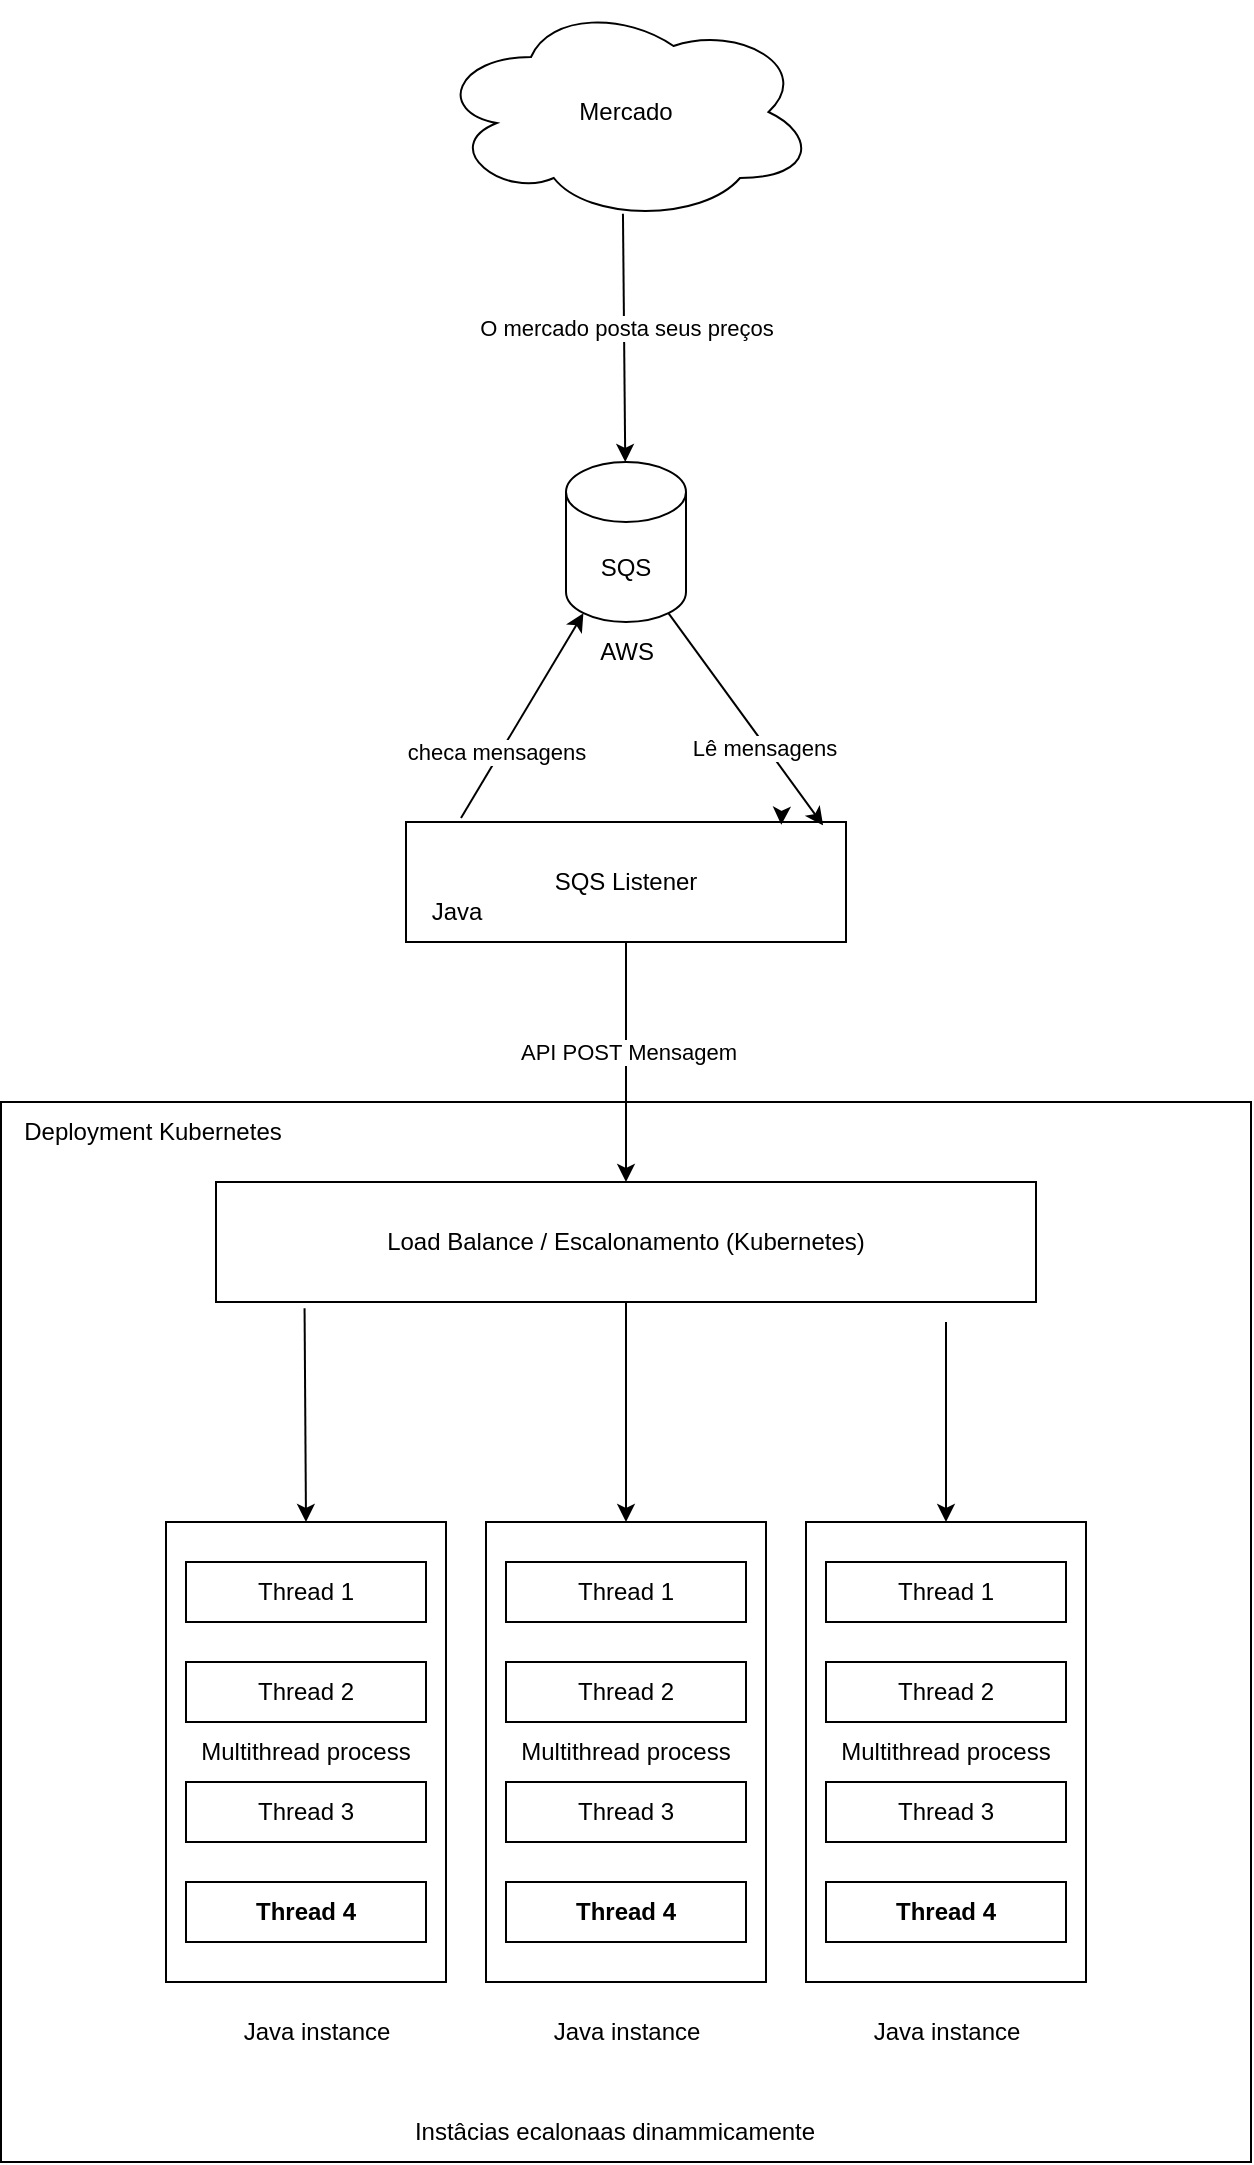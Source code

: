<mxfile version="24.1.0" type="device">
  <diagram name="Página-1" id="Z0M5ct8pKGFRJGwm1SQI">
    <mxGraphModel dx="1434" dy="875" grid="1" gridSize="10" guides="1" tooltips="1" connect="1" arrows="1" fold="1" page="1" pageScale="1" pageWidth="827" pageHeight="1169" math="0" shadow="0">
      <root>
        <mxCell id="0" />
        <mxCell id="1" parent="0" />
        <mxCell id="UKRoAkC1zwuCXs3WV2_v-48" value="" style="rounded=0;whiteSpace=wrap;html=1;" vertex="1" parent="1">
          <mxGeometry x="107.5" y="560" width="625" height="530" as="geometry" />
        </mxCell>
        <mxCell id="UKRoAkC1zwuCXs3WV2_v-1" value="Mercado" style="ellipse;shape=cloud;whiteSpace=wrap;html=1;" vertex="1" parent="1">
          <mxGeometry x="325" y="10" width="190" height="110" as="geometry" />
        </mxCell>
        <mxCell id="UKRoAkC1zwuCXs3WV2_v-3" value="SQS" style="shape=cylinder3;whiteSpace=wrap;html=1;boundedLbl=1;backgroundOutline=1;size=15;" vertex="1" parent="1">
          <mxGeometry x="390" y="240" width="60" height="80" as="geometry" />
        </mxCell>
        <mxCell id="UKRoAkC1zwuCXs3WV2_v-6" value="" style="endArrow=classic;html=1;rounded=0;exitX=0.492;exitY=0.962;exitDx=0;exitDy=0;exitPerimeter=0;" edge="1" parent="1" source="UKRoAkC1zwuCXs3WV2_v-1" target="UKRoAkC1zwuCXs3WV2_v-3">
          <mxGeometry width="50" height="50" relative="1" as="geometry">
            <mxPoint x="390" y="470" as="sourcePoint" />
            <mxPoint x="440" y="410" as="targetPoint" />
          </mxGeometry>
        </mxCell>
        <mxCell id="UKRoAkC1zwuCXs3WV2_v-7" value="O mercado posta seus preços" style="edgeLabel;html=1;align=center;verticalAlign=middle;resizable=0;points=[];" vertex="1" connectable="0" parent="UKRoAkC1zwuCXs3WV2_v-6">
          <mxGeometry x="-0.091" y="1" relative="1" as="geometry">
            <mxPoint as="offset" />
          </mxGeometry>
        </mxCell>
        <mxCell id="UKRoAkC1zwuCXs3WV2_v-9" value="SQS Listener" style="rounded=0;whiteSpace=wrap;html=1;" vertex="1" parent="1">
          <mxGeometry x="310" y="420" width="220" height="60" as="geometry" />
        </mxCell>
        <mxCell id="UKRoAkC1zwuCXs3WV2_v-10" value="" style="endArrow=classic;html=1;rounded=0;entryX=0.145;entryY=1;entryDx=0;entryDy=-4.35;entryPerimeter=0;exitX=0.125;exitY=-0.034;exitDx=0;exitDy=0;exitPerimeter=0;" edge="1" parent="1" source="UKRoAkC1zwuCXs3WV2_v-9" target="UKRoAkC1zwuCXs3WV2_v-3">
          <mxGeometry width="50" height="50" relative="1" as="geometry">
            <mxPoint x="390" y="470" as="sourcePoint" />
            <mxPoint x="500" y="340" as="targetPoint" />
          </mxGeometry>
        </mxCell>
        <mxCell id="UKRoAkC1zwuCXs3WV2_v-11" value="checa mensagens" style="edgeLabel;html=1;align=center;verticalAlign=middle;resizable=0;points=[];" vertex="1" connectable="0" parent="UKRoAkC1zwuCXs3WV2_v-10">
          <mxGeometry x="-0.378" y="2" relative="1" as="geometry">
            <mxPoint as="offset" />
          </mxGeometry>
        </mxCell>
        <mxCell id="UKRoAkC1zwuCXs3WV2_v-14" value="" style="endArrow=classic;html=1;rounded=0;exitX=0.855;exitY=1;exitDx=0;exitDy=-4.35;exitPerimeter=0;entryX=0.948;entryY=0.028;entryDx=0;entryDy=0;entryPerimeter=0;" edge="1" parent="1" source="UKRoAkC1zwuCXs3WV2_v-3" target="UKRoAkC1zwuCXs3WV2_v-9">
          <mxGeometry width="50" height="50" relative="1" as="geometry">
            <mxPoint x="390" y="470" as="sourcePoint" />
            <mxPoint x="510" y="420" as="targetPoint" />
          </mxGeometry>
        </mxCell>
        <mxCell id="UKRoAkC1zwuCXs3WV2_v-15" value="Lê mensagens" style="edgeLabel;html=1;align=center;verticalAlign=middle;resizable=0;points=[];" vertex="1" connectable="0" parent="UKRoAkC1zwuCXs3WV2_v-14">
          <mxGeometry x="0.251" y="-1" relative="1" as="geometry">
            <mxPoint as="offset" />
          </mxGeometry>
        </mxCell>
        <mxCell id="UKRoAkC1zwuCXs3WV2_v-16" style="edgeStyle=orthogonalEdgeStyle;rounded=0;orthogonalLoop=1;jettySize=auto;html=1;exitX=0.75;exitY=0;exitDx=0;exitDy=0;entryX=0.853;entryY=0.023;entryDx=0;entryDy=0;entryPerimeter=0;" edge="1" parent="1" source="UKRoAkC1zwuCXs3WV2_v-9" target="UKRoAkC1zwuCXs3WV2_v-9">
          <mxGeometry relative="1" as="geometry" />
        </mxCell>
        <mxCell id="UKRoAkC1zwuCXs3WV2_v-17" value="Load Balance / Escalonamento (Kubernetes)" style="rounded=0;whiteSpace=wrap;html=1;" vertex="1" parent="1">
          <mxGeometry x="215" y="600" width="410" height="60" as="geometry" />
        </mxCell>
        <mxCell id="UKRoAkC1zwuCXs3WV2_v-18" value="" style="endArrow=classic;html=1;rounded=0;entryX=0.5;entryY=0;entryDx=0;entryDy=0;exitX=0.5;exitY=1;exitDx=0;exitDy=0;" edge="1" parent="1" source="UKRoAkC1zwuCXs3WV2_v-9" target="UKRoAkC1zwuCXs3WV2_v-17">
          <mxGeometry width="50" height="50" relative="1" as="geometry">
            <mxPoint x="390" y="650" as="sourcePoint" />
            <mxPoint x="440" y="600" as="targetPoint" />
          </mxGeometry>
        </mxCell>
        <mxCell id="UKRoAkC1zwuCXs3WV2_v-19" value="API POST Mensagem" style="edgeLabel;html=1;align=center;verticalAlign=middle;resizable=0;points=[];" vertex="1" connectable="0" parent="UKRoAkC1zwuCXs3WV2_v-18">
          <mxGeometry x="-0.083" y="1" relative="1" as="geometry">
            <mxPoint as="offset" />
          </mxGeometry>
        </mxCell>
        <mxCell id="UKRoAkC1zwuCXs3WV2_v-26" value="Multithread process" style="rounded=0;whiteSpace=wrap;html=1;" vertex="1" parent="1">
          <mxGeometry x="190" y="770" width="140" height="230" as="geometry" />
        </mxCell>
        <mxCell id="UKRoAkC1zwuCXs3WV2_v-27" value="Thread 1" style="rounded=0;whiteSpace=wrap;html=1;" vertex="1" parent="1">
          <mxGeometry x="200" y="790" width="120" height="30" as="geometry" />
        </mxCell>
        <mxCell id="UKRoAkC1zwuCXs3WV2_v-28" value="Thread 2" style="rounded=0;whiteSpace=wrap;html=1;" vertex="1" parent="1">
          <mxGeometry x="200" y="840" width="120" height="30" as="geometry" />
        </mxCell>
        <mxCell id="UKRoAkC1zwuCXs3WV2_v-29" value="Thread 3" style="rounded=0;whiteSpace=wrap;html=1;" vertex="1" parent="1">
          <mxGeometry x="200" y="900" width="120" height="30" as="geometry" />
        </mxCell>
        <mxCell id="UKRoAkC1zwuCXs3WV2_v-30" value="Thread 4" style="rounded=0;whiteSpace=wrap;html=1;fontStyle=1" vertex="1" parent="1">
          <mxGeometry x="200" y="950" width="120" height="30" as="geometry" />
        </mxCell>
        <mxCell id="UKRoAkC1zwuCXs3WV2_v-31" value="Multithread process" style="rounded=0;whiteSpace=wrap;html=1;" vertex="1" parent="1">
          <mxGeometry x="350" y="770" width="140" height="230" as="geometry" />
        </mxCell>
        <mxCell id="UKRoAkC1zwuCXs3WV2_v-32" value="Thread 1" style="rounded=0;whiteSpace=wrap;html=1;" vertex="1" parent="1">
          <mxGeometry x="360" y="790" width="120" height="30" as="geometry" />
        </mxCell>
        <mxCell id="UKRoAkC1zwuCXs3WV2_v-33" value="Thread 2" style="rounded=0;whiteSpace=wrap;html=1;" vertex="1" parent="1">
          <mxGeometry x="360" y="840" width="120" height="30" as="geometry" />
        </mxCell>
        <mxCell id="UKRoAkC1zwuCXs3WV2_v-34" value="Thread 3" style="rounded=0;whiteSpace=wrap;html=1;" vertex="1" parent="1">
          <mxGeometry x="360" y="900" width="120" height="30" as="geometry" />
        </mxCell>
        <mxCell id="UKRoAkC1zwuCXs3WV2_v-35" value="Thread 4" style="rounded=0;whiteSpace=wrap;html=1;fontStyle=1" vertex="1" parent="1">
          <mxGeometry x="360" y="950" width="120" height="30" as="geometry" />
        </mxCell>
        <mxCell id="UKRoAkC1zwuCXs3WV2_v-36" value="Multithread process" style="rounded=0;whiteSpace=wrap;html=1;" vertex="1" parent="1">
          <mxGeometry x="510" y="770" width="140" height="230" as="geometry" />
        </mxCell>
        <mxCell id="UKRoAkC1zwuCXs3WV2_v-37" value="Thread 1" style="rounded=0;whiteSpace=wrap;html=1;" vertex="1" parent="1">
          <mxGeometry x="520" y="790" width="120" height="30" as="geometry" />
        </mxCell>
        <mxCell id="UKRoAkC1zwuCXs3WV2_v-38" value="Thread 2" style="rounded=0;whiteSpace=wrap;html=1;" vertex="1" parent="1">
          <mxGeometry x="520" y="840" width="120" height="30" as="geometry" />
        </mxCell>
        <mxCell id="UKRoAkC1zwuCXs3WV2_v-39" value="Thread 3" style="rounded=0;whiteSpace=wrap;html=1;" vertex="1" parent="1">
          <mxGeometry x="520" y="900" width="120" height="30" as="geometry" />
        </mxCell>
        <mxCell id="UKRoAkC1zwuCXs3WV2_v-40" value="Thread 4" style="rounded=0;whiteSpace=wrap;html=1;fontStyle=1" vertex="1" parent="1">
          <mxGeometry x="520" y="950" width="120" height="30" as="geometry" />
        </mxCell>
        <mxCell id="UKRoAkC1zwuCXs3WV2_v-41" value="" style="endArrow=classic;html=1;rounded=0;entryX=0.5;entryY=0;entryDx=0;entryDy=0;exitX=0.108;exitY=1.052;exitDx=0;exitDy=0;exitPerimeter=0;" edge="1" parent="1" source="UKRoAkC1zwuCXs3WV2_v-17" target="UKRoAkC1zwuCXs3WV2_v-26">
          <mxGeometry width="50" height="50" relative="1" as="geometry">
            <mxPoint x="390" y="650" as="sourcePoint" />
            <mxPoint x="440" y="600" as="targetPoint" />
          </mxGeometry>
        </mxCell>
        <mxCell id="UKRoAkC1zwuCXs3WV2_v-42" value="" style="endArrow=classic;html=1;rounded=0;exitX=0.5;exitY=1;exitDx=0;exitDy=0;entryX=0.5;entryY=0;entryDx=0;entryDy=0;" edge="1" parent="1" source="UKRoAkC1zwuCXs3WV2_v-17" target="UKRoAkC1zwuCXs3WV2_v-31">
          <mxGeometry width="50" height="50" relative="1" as="geometry">
            <mxPoint x="414" y="680" as="sourcePoint" />
            <mxPoint x="464" y="790" as="targetPoint" />
          </mxGeometry>
        </mxCell>
        <mxCell id="UKRoAkC1zwuCXs3WV2_v-43" value="" style="endArrow=classic;html=1;rounded=0;entryX=0.5;entryY=0;entryDx=0;entryDy=0;" edge="1" parent="1" target="UKRoAkC1zwuCXs3WV2_v-36">
          <mxGeometry width="50" height="50" relative="1" as="geometry">
            <mxPoint x="580" y="670" as="sourcePoint" />
            <mxPoint x="440" y="600" as="targetPoint" />
          </mxGeometry>
        </mxCell>
        <mxCell id="UKRoAkC1zwuCXs3WV2_v-45" value="Java instance" style="text;html=1;align=center;verticalAlign=middle;resizable=0;points=[];autosize=1;strokeColor=none;fillColor=none;" vertex="1" parent="1">
          <mxGeometry x="215" y="1010" width="100" height="30" as="geometry" />
        </mxCell>
        <mxCell id="UKRoAkC1zwuCXs3WV2_v-46" value="Java instance" style="text;html=1;align=center;verticalAlign=middle;resizable=0;points=[];autosize=1;strokeColor=none;fillColor=none;" vertex="1" parent="1">
          <mxGeometry x="370" y="1010" width="100" height="30" as="geometry" />
        </mxCell>
        <mxCell id="UKRoAkC1zwuCXs3WV2_v-47" value="Java instance" style="text;html=1;align=center;verticalAlign=middle;resizable=0;points=[];autosize=1;strokeColor=none;fillColor=none;" vertex="1" parent="1">
          <mxGeometry x="530" y="1010" width="100" height="30" as="geometry" />
        </mxCell>
        <mxCell id="UKRoAkC1zwuCXs3WV2_v-49" value="Java" style="text;html=1;align=center;verticalAlign=middle;resizable=0;points=[];autosize=1;strokeColor=none;fillColor=none;" vertex="1" parent="1">
          <mxGeometry x="310" y="450" width="50" height="30" as="geometry" />
        </mxCell>
        <mxCell id="UKRoAkC1zwuCXs3WV2_v-50" value="AWS" style="text;html=1;align=center;verticalAlign=middle;resizable=0;points=[];autosize=1;strokeColor=none;fillColor=none;" vertex="1" parent="1">
          <mxGeometry x="395" y="320" width="50" height="30" as="geometry" />
        </mxCell>
        <mxCell id="UKRoAkC1zwuCXs3WV2_v-52" value="Deployment Kubernetes" style="text;html=1;align=center;verticalAlign=middle;resizable=0;points=[];autosize=1;strokeColor=none;fillColor=none;" vertex="1" parent="1">
          <mxGeometry x="107.5" y="560" width="150" height="30" as="geometry" />
        </mxCell>
        <mxCell id="UKRoAkC1zwuCXs3WV2_v-53" value="Instâcias ecalonaas dinammicamente" style="text;html=1;align=center;verticalAlign=middle;resizable=0;points=[];autosize=1;strokeColor=none;fillColor=none;" vertex="1" parent="1">
          <mxGeometry x="304" y="1060" width="220" height="30" as="geometry" />
        </mxCell>
      </root>
    </mxGraphModel>
  </diagram>
</mxfile>
